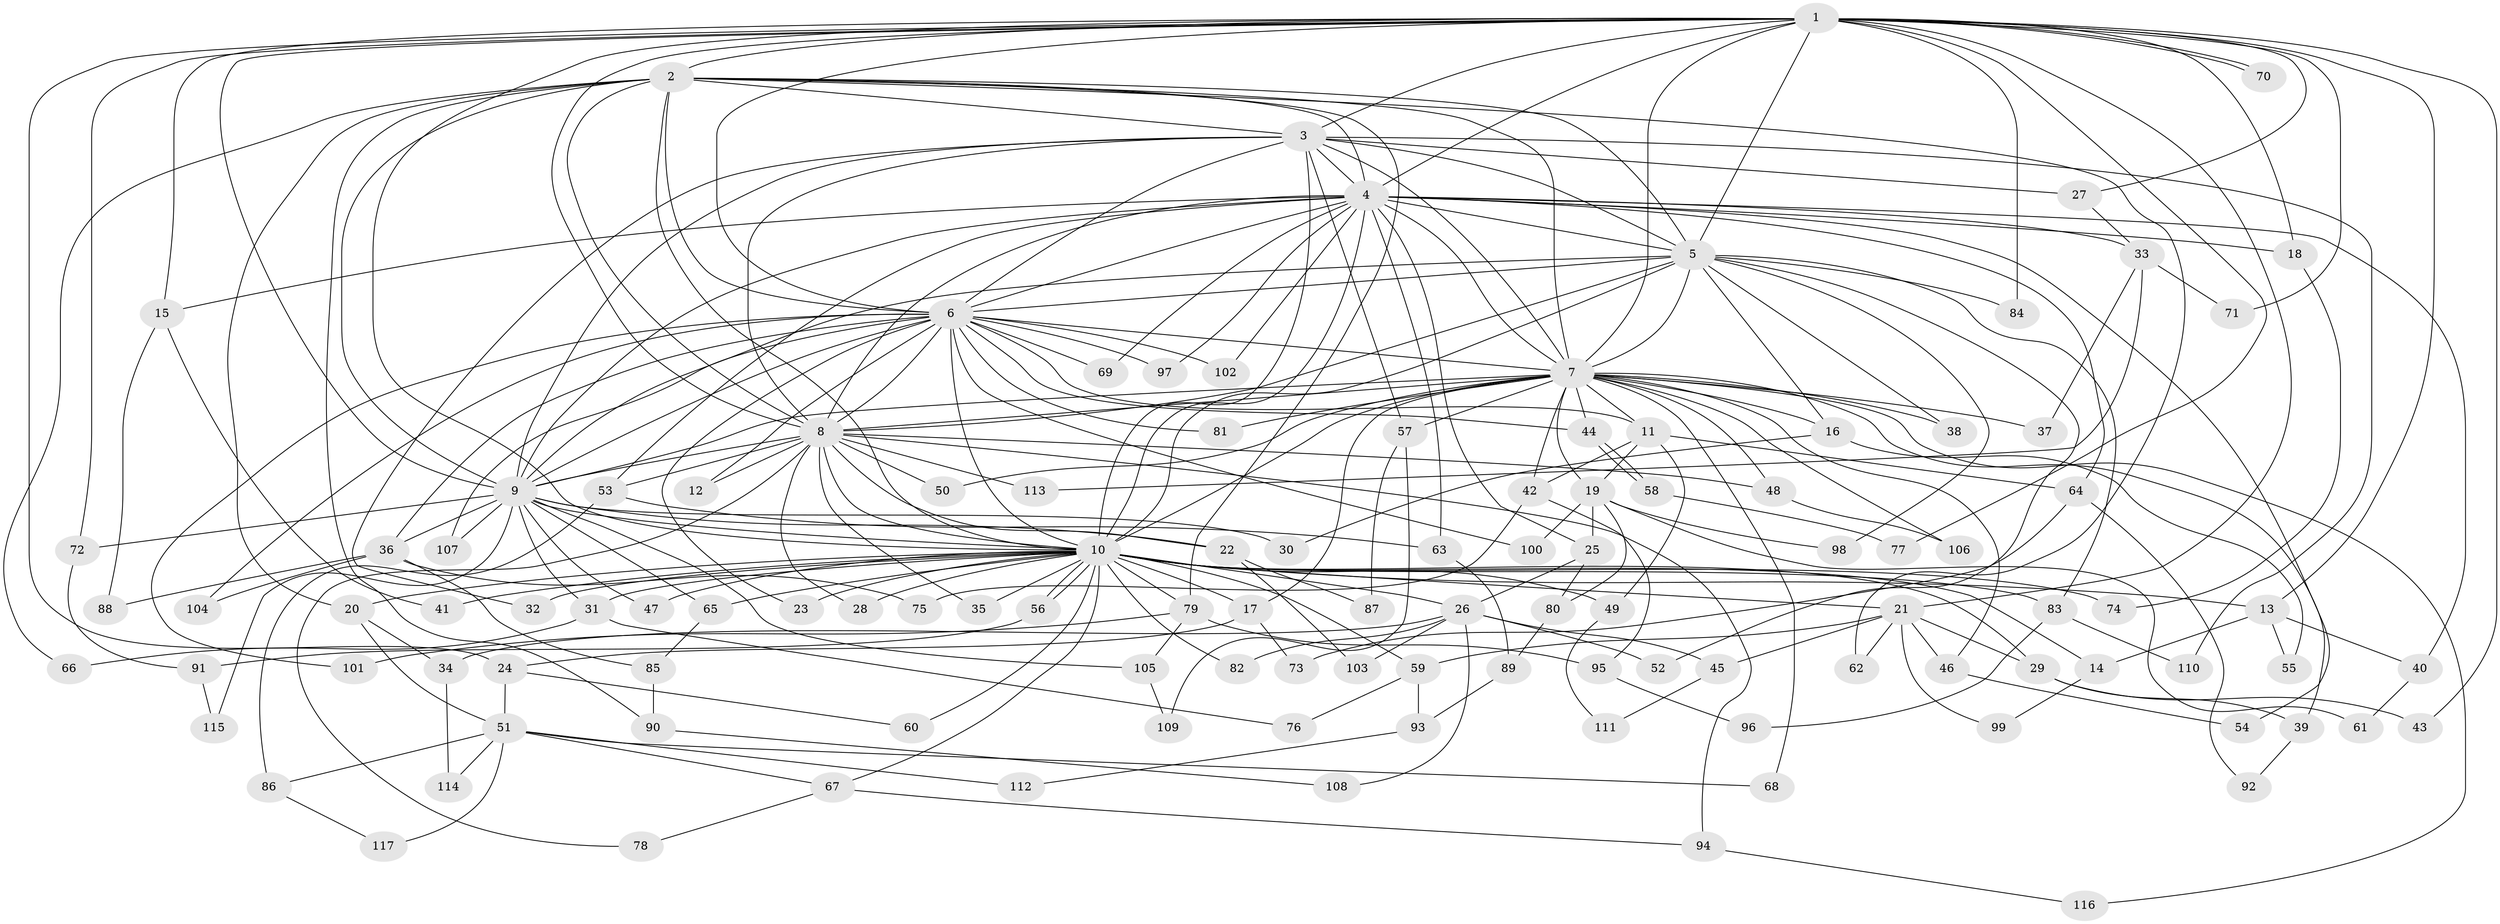 // Generated by graph-tools (version 1.1) at 2025/49/03/09/25 03:49:35]
// undirected, 117 vertices, 259 edges
graph export_dot {
graph [start="1"]
  node [color=gray90,style=filled];
  1;
  2;
  3;
  4;
  5;
  6;
  7;
  8;
  9;
  10;
  11;
  12;
  13;
  14;
  15;
  16;
  17;
  18;
  19;
  20;
  21;
  22;
  23;
  24;
  25;
  26;
  27;
  28;
  29;
  30;
  31;
  32;
  33;
  34;
  35;
  36;
  37;
  38;
  39;
  40;
  41;
  42;
  43;
  44;
  45;
  46;
  47;
  48;
  49;
  50;
  51;
  52;
  53;
  54;
  55;
  56;
  57;
  58;
  59;
  60;
  61;
  62;
  63;
  64;
  65;
  66;
  67;
  68;
  69;
  70;
  71;
  72;
  73;
  74;
  75;
  76;
  77;
  78;
  79;
  80;
  81;
  82;
  83;
  84;
  85;
  86;
  87;
  88;
  89;
  90;
  91;
  92;
  93;
  94;
  95;
  96;
  97;
  98;
  99;
  100;
  101;
  102;
  103;
  104;
  105;
  106;
  107;
  108;
  109;
  110;
  111;
  112;
  113;
  114;
  115;
  116;
  117;
  1 -- 2;
  1 -- 3;
  1 -- 4;
  1 -- 5;
  1 -- 6;
  1 -- 7;
  1 -- 8;
  1 -- 9;
  1 -- 10;
  1 -- 13;
  1 -- 15;
  1 -- 18;
  1 -- 21;
  1 -- 24;
  1 -- 27;
  1 -- 43;
  1 -- 70;
  1 -- 70;
  1 -- 71;
  1 -- 72;
  1 -- 77;
  1 -- 84;
  2 -- 3;
  2 -- 4;
  2 -- 5;
  2 -- 6;
  2 -- 7;
  2 -- 8;
  2 -- 9;
  2 -- 10;
  2 -- 20;
  2 -- 62;
  2 -- 66;
  2 -- 79;
  2 -- 90;
  3 -- 4;
  3 -- 5;
  3 -- 6;
  3 -- 7;
  3 -- 8;
  3 -- 9;
  3 -- 10;
  3 -- 27;
  3 -- 32;
  3 -- 57;
  3 -- 110;
  4 -- 5;
  4 -- 6;
  4 -- 7;
  4 -- 8;
  4 -- 9;
  4 -- 10;
  4 -- 15;
  4 -- 18;
  4 -- 25;
  4 -- 33;
  4 -- 40;
  4 -- 53;
  4 -- 54;
  4 -- 63;
  4 -- 64;
  4 -- 69;
  4 -- 97;
  4 -- 102;
  5 -- 6;
  5 -- 7;
  5 -- 8;
  5 -- 9;
  5 -- 10;
  5 -- 16;
  5 -- 38;
  5 -- 52;
  5 -- 83;
  5 -- 84;
  5 -- 98;
  6 -- 7;
  6 -- 8;
  6 -- 9;
  6 -- 10;
  6 -- 11;
  6 -- 12;
  6 -- 23;
  6 -- 36;
  6 -- 44;
  6 -- 69;
  6 -- 81;
  6 -- 97;
  6 -- 100;
  6 -- 101;
  6 -- 102;
  6 -- 104;
  6 -- 107;
  7 -- 8;
  7 -- 9;
  7 -- 10;
  7 -- 11;
  7 -- 16;
  7 -- 17;
  7 -- 19;
  7 -- 37;
  7 -- 38;
  7 -- 39;
  7 -- 42;
  7 -- 44;
  7 -- 46;
  7 -- 48;
  7 -- 50;
  7 -- 57;
  7 -- 68;
  7 -- 81;
  7 -- 106;
  7 -- 116;
  8 -- 9;
  8 -- 10;
  8 -- 12;
  8 -- 22;
  8 -- 28;
  8 -- 35;
  8 -- 48;
  8 -- 50;
  8 -- 53;
  8 -- 78;
  8 -- 94;
  8 -- 113;
  9 -- 10;
  9 -- 22;
  9 -- 30;
  9 -- 31;
  9 -- 36;
  9 -- 47;
  9 -- 65;
  9 -- 72;
  9 -- 105;
  9 -- 107;
  9 -- 115;
  10 -- 13;
  10 -- 14;
  10 -- 17;
  10 -- 20;
  10 -- 21;
  10 -- 23;
  10 -- 26;
  10 -- 28;
  10 -- 29;
  10 -- 31;
  10 -- 32;
  10 -- 35;
  10 -- 41;
  10 -- 47;
  10 -- 49;
  10 -- 56;
  10 -- 56;
  10 -- 59;
  10 -- 60;
  10 -- 65;
  10 -- 67;
  10 -- 74;
  10 -- 79;
  10 -- 82;
  10 -- 83;
  11 -- 19;
  11 -- 42;
  11 -- 49;
  11 -- 64;
  13 -- 14;
  13 -- 40;
  13 -- 55;
  14 -- 99;
  15 -- 41;
  15 -- 88;
  16 -- 30;
  16 -- 55;
  17 -- 24;
  17 -- 73;
  18 -- 74;
  19 -- 25;
  19 -- 61;
  19 -- 80;
  19 -- 98;
  19 -- 100;
  20 -- 34;
  20 -- 51;
  21 -- 29;
  21 -- 45;
  21 -- 46;
  21 -- 59;
  21 -- 62;
  21 -- 99;
  22 -- 87;
  22 -- 103;
  24 -- 51;
  24 -- 60;
  25 -- 26;
  25 -- 80;
  26 -- 34;
  26 -- 45;
  26 -- 52;
  26 -- 82;
  26 -- 103;
  26 -- 108;
  27 -- 33;
  29 -- 39;
  29 -- 43;
  31 -- 66;
  31 -- 76;
  33 -- 37;
  33 -- 71;
  33 -- 113;
  34 -- 114;
  36 -- 75;
  36 -- 85;
  36 -- 88;
  36 -- 104;
  39 -- 92;
  40 -- 61;
  42 -- 75;
  42 -- 95;
  44 -- 58;
  44 -- 58;
  45 -- 111;
  46 -- 54;
  48 -- 106;
  49 -- 111;
  51 -- 67;
  51 -- 68;
  51 -- 86;
  51 -- 112;
  51 -- 114;
  51 -- 117;
  53 -- 63;
  53 -- 86;
  56 -- 91;
  57 -- 87;
  57 -- 109;
  58 -- 77;
  59 -- 76;
  59 -- 93;
  63 -- 89;
  64 -- 73;
  64 -- 92;
  65 -- 85;
  67 -- 78;
  67 -- 94;
  72 -- 91;
  79 -- 95;
  79 -- 101;
  79 -- 105;
  80 -- 89;
  83 -- 96;
  83 -- 110;
  85 -- 90;
  86 -- 117;
  89 -- 93;
  90 -- 108;
  91 -- 115;
  93 -- 112;
  94 -- 116;
  95 -- 96;
  105 -- 109;
}
